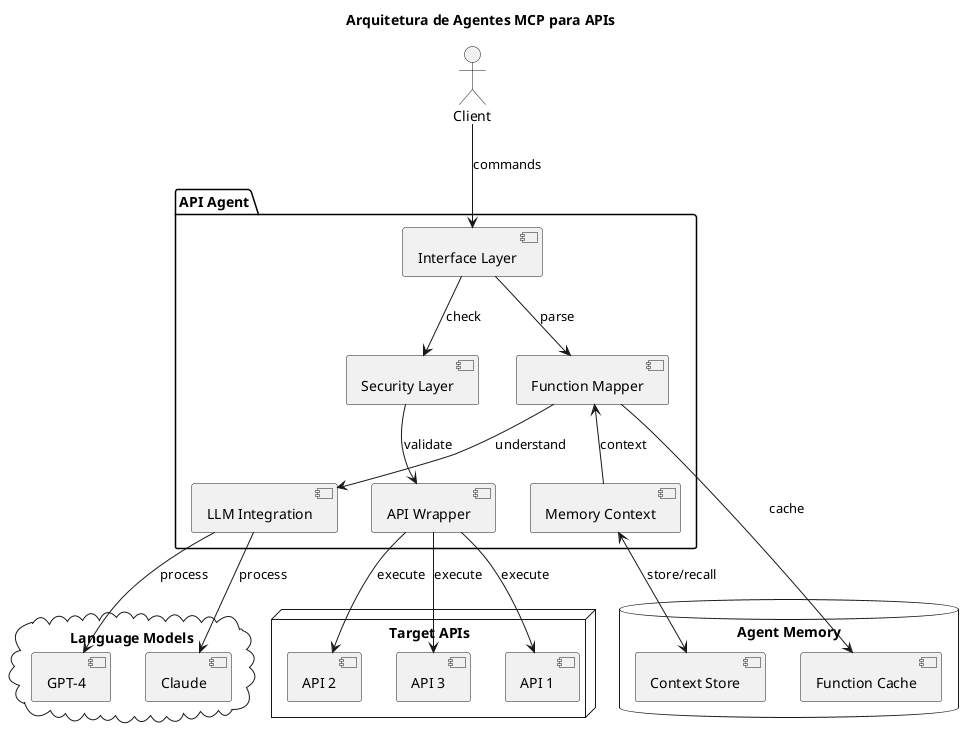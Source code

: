 @startuml
skinparam backgroundColor transparent
skinparam handwritten false

title Arquitetura de Agentes MCP para APIs

package "API Agent" {
  [Interface Layer] as IL
  [Function Mapper] as FM
  [Memory Context] as MC
  [Security Layer] as SL
  [LLM Integration] as LLM
  [API Wrapper] as AW
}

cloud "Language Models" {
  [GPT-4] as GPT
  [Claude] as CL
}

database "Agent Memory" {
  [Context Store] as CS
  [Function Cache] as FC
}

node "Target APIs" {
  [API 1] as API1
  [API 2] as API2
  [API 3] as API3
}

actor "Client" as Client

Client --> IL : commands
IL --> FM : parse
FM --> LLM : understand
LLM --> GPT : process
LLM --> CL : process
FM <-- MC : context
MC <--> CS : store/recall
AW --> API1 : execute
AW --> API2 : execute
AW --> API3 : execute
SL --> AW : validate
IL --> SL : check
FM --> FC : cache

@enduml 
